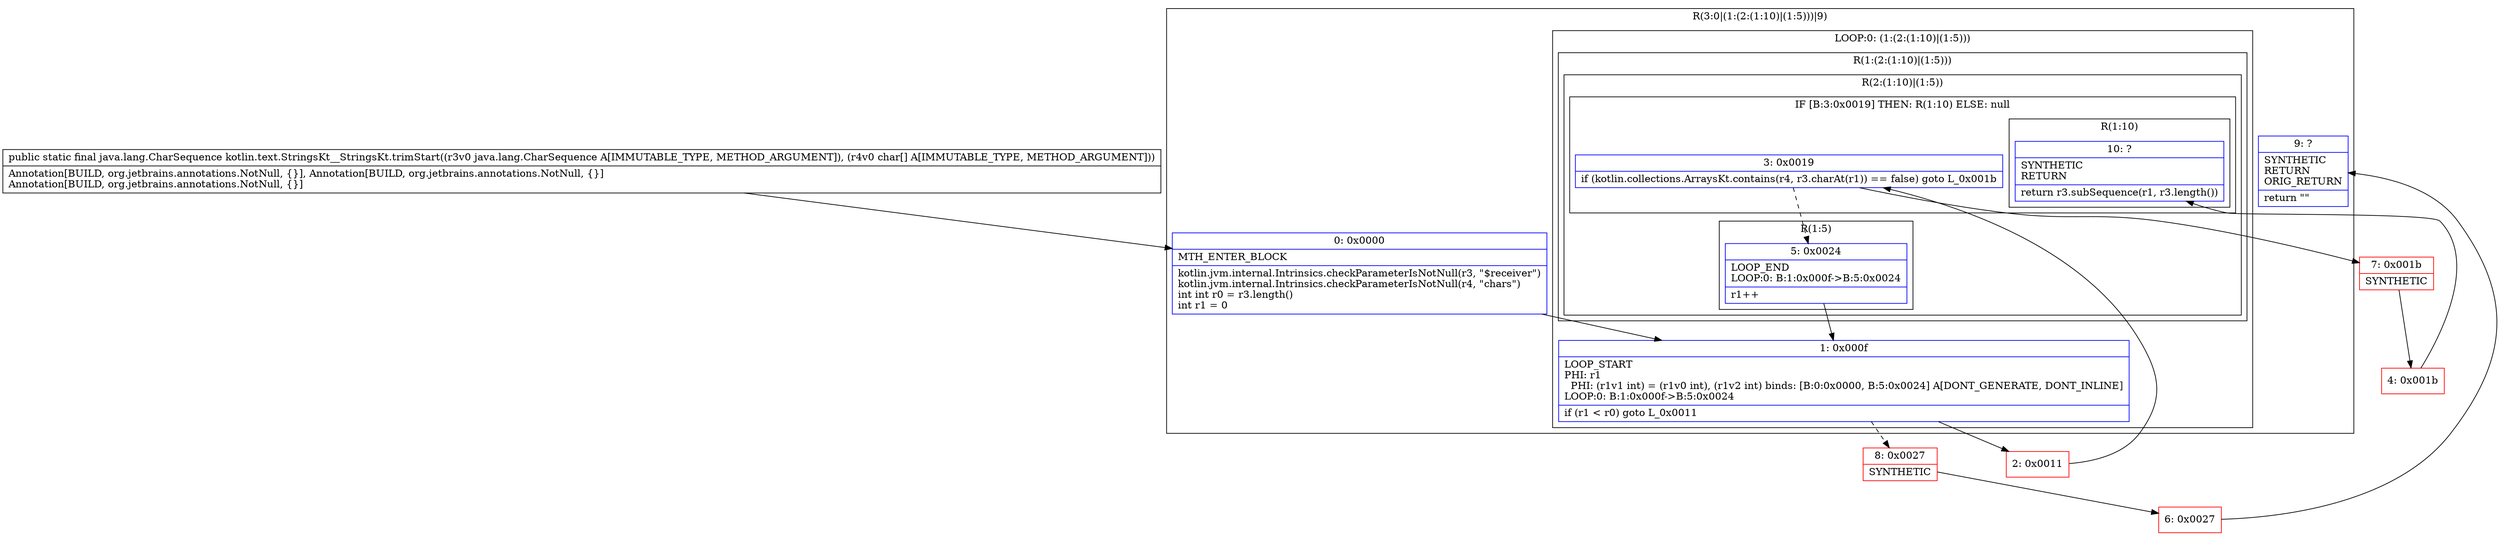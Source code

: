 digraph "CFG forkotlin.text.StringsKt__StringsKt.trimStart(Ljava\/lang\/CharSequence;[C)Ljava\/lang\/CharSequence;" {
subgraph cluster_Region_373994893 {
label = "R(3:0|(1:(2:(1:10)|(1:5)))|9)";
node [shape=record,color=blue];
Node_0 [shape=record,label="{0\:\ 0x0000|MTH_ENTER_BLOCK\l|kotlin.jvm.internal.Intrinsics.checkParameterIsNotNull(r3, \"$receiver\")\lkotlin.jvm.internal.Intrinsics.checkParameterIsNotNull(r4, \"chars\")\lint int r0 = r3.length()\lint r1 = 0\l}"];
subgraph cluster_LoopRegion_879894284 {
label = "LOOP:0: (1:(2:(1:10)|(1:5)))";
node [shape=record,color=blue];
Node_1 [shape=record,label="{1\:\ 0x000f|LOOP_START\lPHI: r1 \l  PHI: (r1v1 int) = (r1v0 int), (r1v2 int) binds: [B:0:0x0000, B:5:0x0024] A[DONT_GENERATE, DONT_INLINE]\lLOOP:0: B:1:0x000f\-\>B:5:0x0024\l|if (r1 \< r0) goto L_0x0011\l}"];
subgraph cluster_Region_1353530455 {
label = "R(1:(2:(1:10)|(1:5)))";
node [shape=record,color=blue];
subgraph cluster_Region_1710303452 {
label = "R(2:(1:10)|(1:5))";
node [shape=record,color=blue];
subgraph cluster_IfRegion_1929185373 {
label = "IF [B:3:0x0019] THEN: R(1:10) ELSE: null";
node [shape=record,color=blue];
Node_3 [shape=record,label="{3\:\ 0x0019|if (kotlin.collections.ArraysKt.contains(r4, r3.charAt(r1)) == false) goto L_0x001b\l}"];
subgraph cluster_Region_827862354 {
label = "R(1:10)";
node [shape=record,color=blue];
Node_10 [shape=record,label="{10\:\ ?|SYNTHETIC\lRETURN\l|return r3.subSequence(r1, r3.length())\l}"];
}
}
subgraph cluster_Region_91026650 {
label = "R(1:5)";
node [shape=record,color=blue];
Node_5 [shape=record,label="{5\:\ 0x0024|LOOP_END\lLOOP:0: B:1:0x000f\-\>B:5:0x0024\l|r1++\l}"];
}
}
}
}
Node_9 [shape=record,label="{9\:\ ?|SYNTHETIC\lRETURN\lORIG_RETURN\l|return \"\"\l}"];
}
Node_2 [shape=record,color=red,label="{2\:\ 0x0011}"];
Node_4 [shape=record,color=red,label="{4\:\ 0x001b}"];
Node_6 [shape=record,color=red,label="{6\:\ 0x0027}"];
Node_7 [shape=record,color=red,label="{7\:\ 0x001b|SYNTHETIC\l}"];
Node_8 [shape=record,color=red,label="{8\:\ 0x0027|SYNTHETIC\l}"];
MethodNode[shape=record,label="{public static final java.lang.CharSequence kotlin.text.StringsKt__StringsKt.trimStart((r3v0 java.lang.CharSequence A[IMMUTABLE_TYPE, METHOD_ARGUMENT]), (r4v0 char[] A[IMMUTABLE_TYPE, METHOD_ARGUMENT]))  | Annotation[BUILD, org.jetbrains.annotations.NotNull, \{\}], Annotation[BUILD, org.jetbrains.annotations.NotNull, \{\}]\lAnnotation[BUILD, org.jetbrains.annotations.NotNull, \{\}]\l}"];
MethodNode -> Node_0;
Node_0 -> Node_1;
Node_1 -> Node_2;
Node_1 -> Node_8[style=dashed];
Node_3 -> Node_5[style=dashed];
Node_3 -> Node_7;
Node_5 -> Node_1;
Node_2 -> Node_3;
Node_4 -> Node_10;
Node_6 -> Node_9;
Node_7 -> Node_4;
Node_8 -> Node_6;
}

